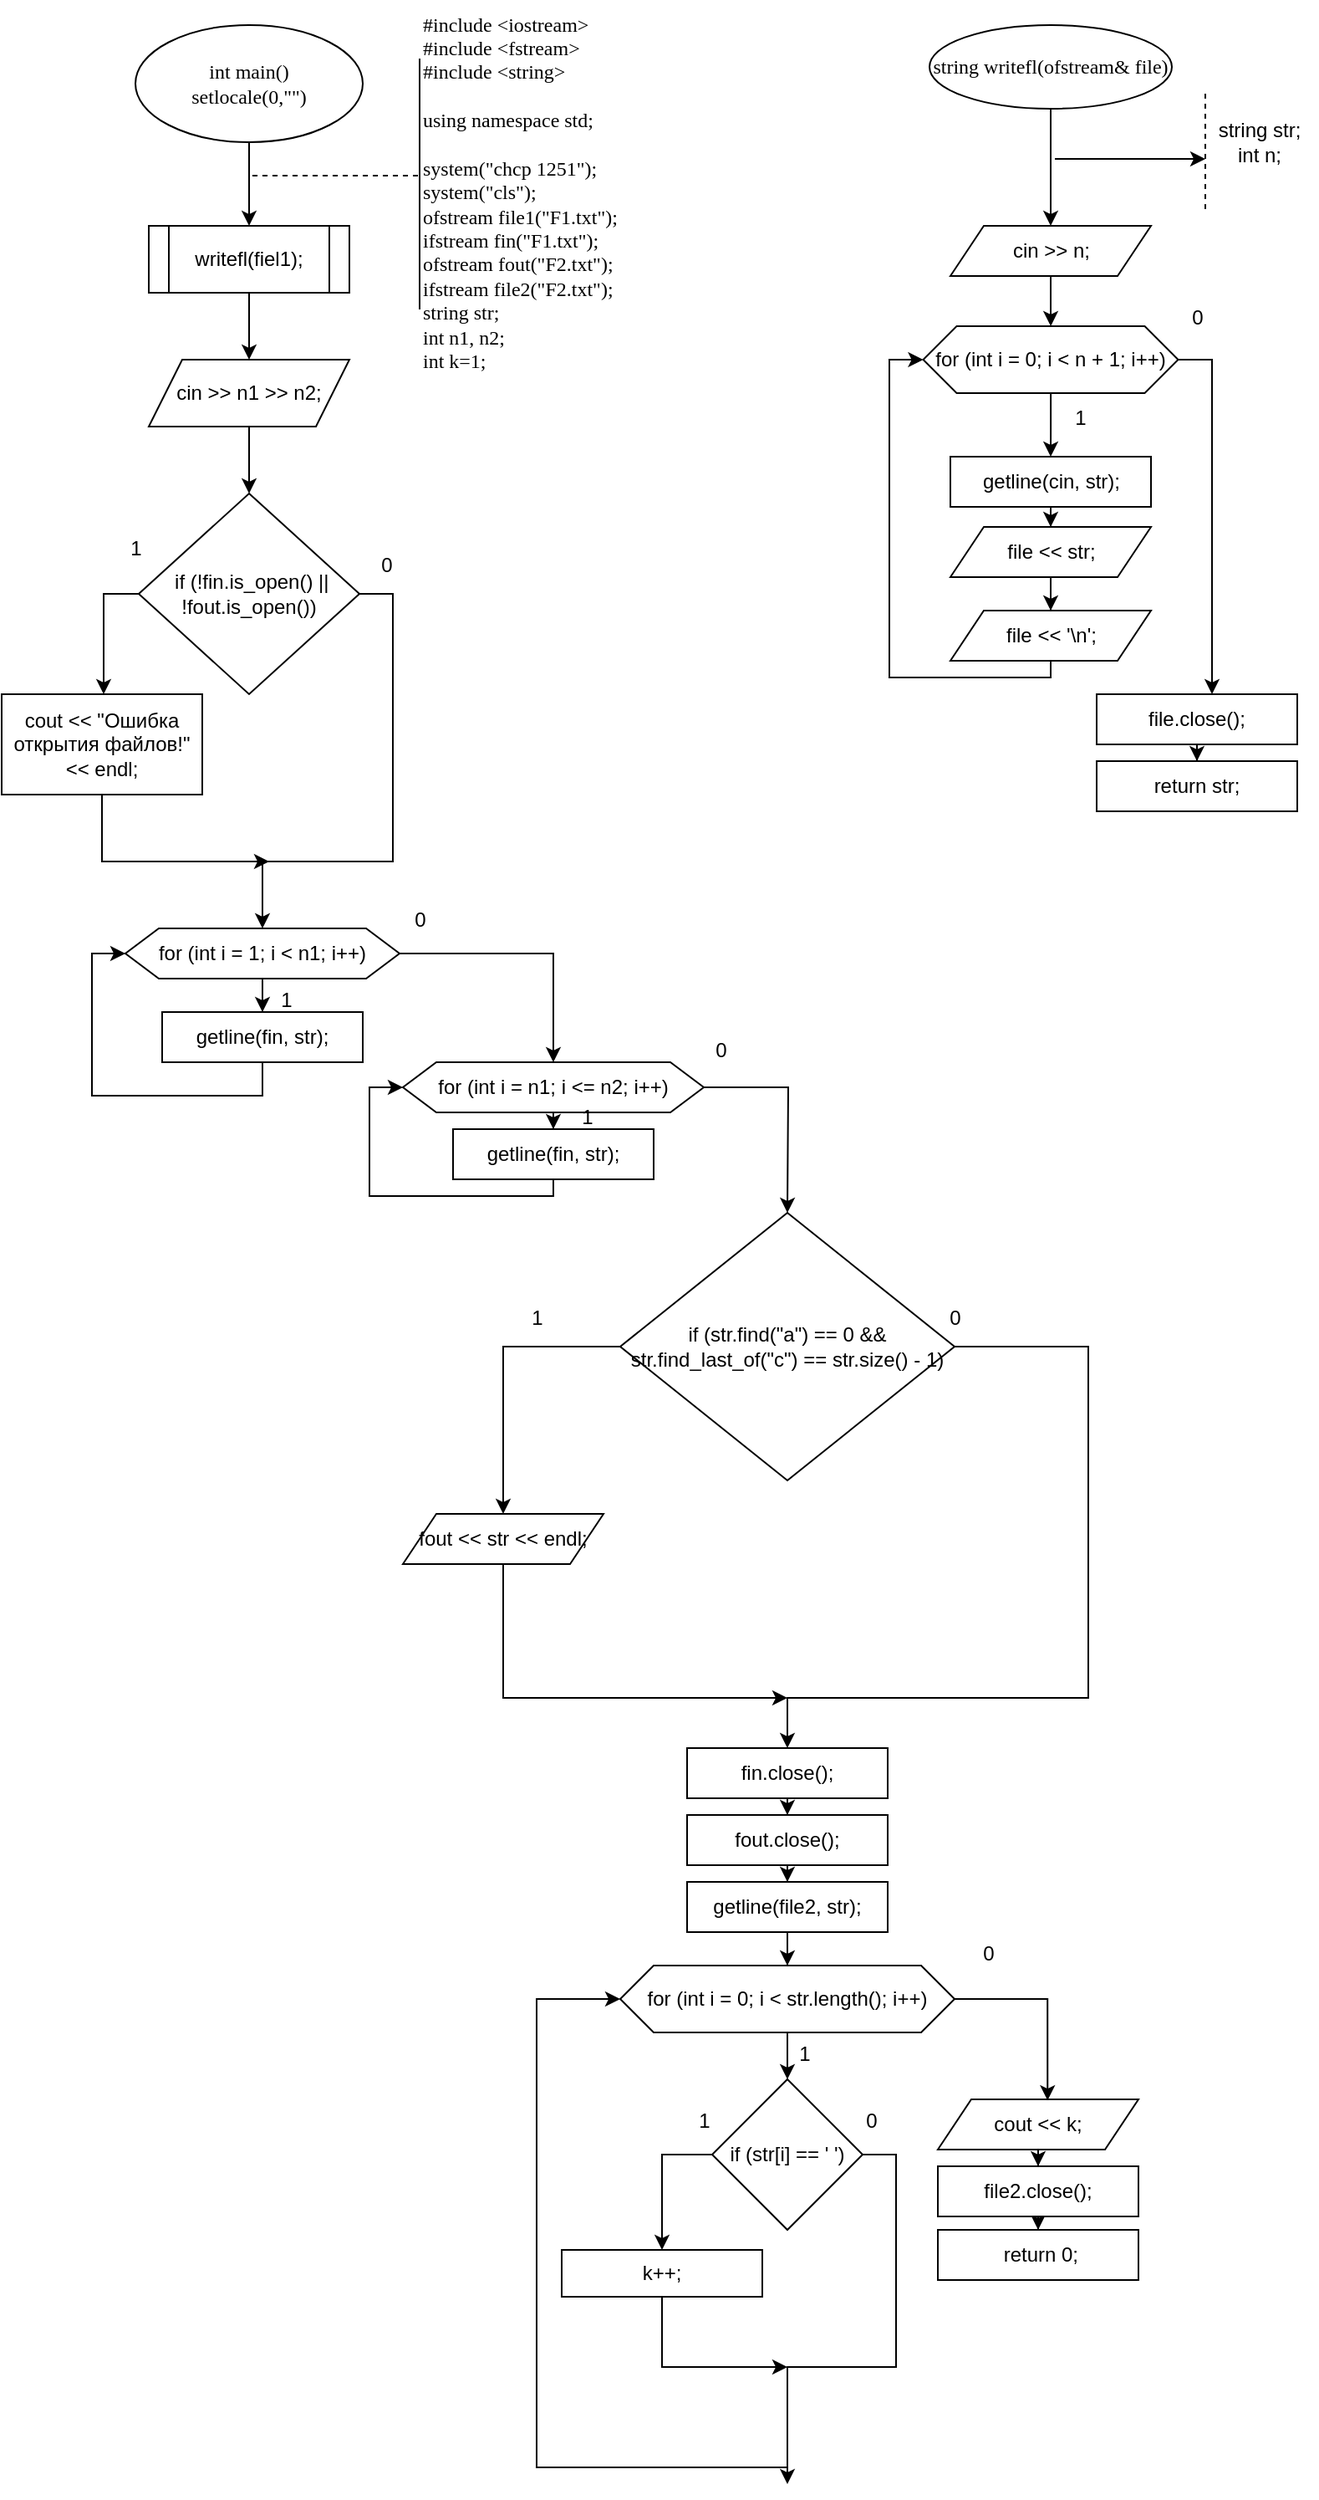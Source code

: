 <mxfile version="23.0.2" type="device">
  <diagram id="C5RBs43oDa-KdzZeNtuy" name="Page-1">
    <mxGraphModel dx="521" dy="621" grid="1" gridSize="10" guides="1" tooltips="1" connect="1" arrows="1" fold="1" page="1" pageScale="1" pageWidth="827" pageHeight="1169" math="0" shadow="0">
      <root>
        <mxCell id="WIyWlLk6GJQsqaUBKTNV-0" />
        <mxCell id="WIyWlLk6GJQsqaUBKTNV-1" parent="WIyWlLk6GJQsqaUBKTNV-0" />
        <mxCell id="EarlmireSWLEe-aQD3sQ-0" value="&lt;font face=&quot;Times New Roman&quot;&gt;int main()&lt;br&gt;setlocale(0,&quot;&quot;)&lt;br&gt;&lt;/font&gt;" style="ellipse;whiteSpace=wrap;html=1;" vertex="1" parent="WIyWlLk6GJQsqaUBKTNV-1">
          <mxGeometry x="120" y="20" width="136" height="70" as="geometry" />
        </mxCell>
        <mxCell id="EarlmireSWLEe-aQD3sQ-1" value="" style="endArrow=none;dashed=1;html=1;rounded=0;" edge="1" parent="WIyWlLk6GJQsqaUBKTNV-1">
          <mxGeometry width="50" height="50" relative="1" as="geometry">
            <mxPoint x="190" y="110" as="sourcePoint" />
            <mxPoint x="290" y="110" as="targetPoint" />
          </mxGeometry>
        </mxCell>
        <mxCell id="EarlmireSWLEe-aQD3sQ-2" value="&lt;font face=&quot;Times New Roman&quot;&gt;&lt;div&gt;#include &amp;lt;iostream&amp;gt;&lt;/div&gt;&lt;div&gt;#include &amp;lt;fstream&amp;gt;&lt;/div&gt;&lt;div&gt;#include &amp;lt;string&amp;gt;&lt;/div&gt;&lt;div&gt;&lt;br&gt;&lt;/div&gt;&lt;div&gt;using namespace std;&lt;/div&gt;&lt;div&gt;&lt;br&gt;&lt;/div&gt;&lt;div&gt;&lt;div&gt;system(&quot;chcp 1251&quot;);&lt;/div&gt;&lt;div&gt;system(&quot;cls&quot;);&lt;/div&gt;&lt;div&gt;ofstream file1(&quot;F1.txt&quot;);&lt;/div&gt;&lt;div&gt;ifstream fin(&quot;F1.txt&quot;);&lt;/div&gt;&lt;div&gt;ofstream fout(&quot;F2.txt&quot;);&lt;/div&gt;&lt;div&gt;ifstream file2(&quot;F2.txt&quot;);&lt;br&gt;&lt;/div&gt;&lt;div&gt;string str;&lt;/div&gt;&lt;div&gt;int n1, n2;&lt;/div&gt;&lt;div&gt;int k=1;&lt;/div&gt;&lt;/div&gt;&lt;/font&gt;" style="text;html=1;align=left;verticalAlign=middle;resizable=0;points=[];autosize=1;strokeColor=none;fillColor=none;" vertex="1" parent="WIyWlLk6GJQsqaUBKTNV-1">
          <mxGeometry x="290" y="5" width="140" height="230" as="geometry" />
        </mxCell>
        <mxCell id="EarlmireSWLEe-aQD3sQ-3" value="" style="edgeStyle=orthogonalEdgeStyle;rounded=0;orthogonalLoop=1;jettySize=auto;html=1;" edge="1" parent="WIyWlLk6GJQsqaUBKTNV-1" source="EarlmireSWLEe-aQD3sQ-0" target="EarlmireSWLEe-aQD3sQ-6">
          <mxGeometry relative="1" as="geometry">
            <mxPoint x="188" y="150" as="targetPoint" />
            <mxPoint x="188" y="90" as="sourcePoint" />
          </mxGeometry>
        </mxCell>
        <mxCell id="EarlmireSWLEe-aQD3sQ-5" value="" style="endArrow=none;html=1;rounded=0;" edge="1" parent="WIyWlLk6GJQsqaUBKTNV-1">
          <mxGeometry width="50" height="50" relative="1" as="geometry">
            <mxPoint x="290" y="40" as="sourcePoint" />
            <mxPoint x="290" y="190" as="targetPoint" />
          </mxGeometry>
        </mxCell>
        <mxCell id="EarlmireSWLEe-aQD3sQ-7" style="edgeStyle=orthogonalEdgeStyle;rounded=0;orthogonalLoop=1;jettySize=auto;html=1;" edge="1" parent="WIyWlLk6GJQsqaUBKTNV-1" source="EarlmireSWLEe-aQD3sQ-6" target="EarlmireSWLEe-aQD3sQ-8">
          <mxGeometry relative="1" as="geometry">
            <mxPoint x="188" y="210" as="targetPoint" />
          </mxGeometry>
        </mxCell>
        <mxCell id="EarlmireSWLEe-aQD3sQ-6" value="writefl(fiel1);" style="shape=process;whiteSpace=wrap;html=1;backgroundOutline=1;" vertex="1" parent="WIyWlLk6GJQsqaUBKTNV-1">
          <mxGeometry x="128" y="140" width="120" height="40" as="geometry" />
        </mxCell>
        <mxCell id="EarlmireSWLEe-aQD3sQ-9" style="edgeStyle=orthogonalEdgeStyle;rounded=0;orthogonalLoop=1;jettySize=auto;html=1;" edge="1" parent="WIyWlLk6GJQsqaUBKTNV-1" source="EarlmireSWLEe-aQD3sQ-8" target="EarlmireSWLEe-aQD3sQ-10">
          <mxGeometry relative="1" as="geometry">
            <mxPoint x="188" y="300" as="targetPoint" />
          </mxGeometry>
        </mxCell>
        <mxCell id="EarlmireSWLEe-aQD3sQ-8" value="cin &amp;gt;&amp;gt; n1 &amp;gt;&amp;gt; n2;" style="shape=parallelogram;perimeter=parallelogramPerimeter;whiteSpace=wrap;html=1;fixedSize=1;" vertex="1" parent="WIyWlLk6GJQsqaUBKTNV-1">
          <mxGeometry x="128" y="220" width="120" height="40" as="geometry" />
        </mxCell>
        <mxCell id="EarlmireSWLEe-aQD3sQ-11" style="edgeStyle=orthogonalEdgeStyle;rounded=0;orthogonalLoop=1;jettySize=auto;html=1;" edge="1" parent="WIyWlLk6GJQsqaUBKTNV-1" source="EarlmireSWLEe-aQD3sQ-10" target="EarlmireSWLEe-aQD3sQ-15">
          <mxGeometry relative="1" as="geometry">
            <mxPoint x="100" y="450" as="targetPoint" />
            <Array as="points">
              <mxPoint x="101" y="360" />
            </Array>
          </mxGeometry>
        </mxCell>
        <mxCell id="EarlmireSWLEe-aQD3sQ-12" style="edgeStyle=orthogonalEdgeStyle;rounded=0;orthogonalLoop=1;jettySize=auto;html=1;exitX=1;exitY=0.5;exitDx=0;exitDy=0;" edge="1" parent="WIyWlLk6GJQsqaUBKTNV-1" source="EarlmireSWLEe-aQD3sQ-10" target="EarlmireSWLEe-aQD3sQ-18">
          <mxGeometry relative="1" as="geometry">
            <mxPoint x="200" y="540" as="targetPoint" />
            <Array as="points">
              <mxPoint x="274" y="360" />
              <mxPoint x="274" y="520" />
            </Array>
          </mxGeometry>
        </mxCell>
        <mxCell id="EarlmireSWLEe-aQD3sQ-10" value="&amp;nbsp;if (!fin.is_open() || !fout.is_open())" style="rhombus;whiteSpace=wrap;html=1;" vertex="1" parent="WIyWlLk6GJQsqaUBKTNV-1">
          <mxGeometry x="122" y="300" width="132" height="120" as="geometry" />
        </mxCell>
        <mxCell id="EarlmireSWLEe-aQD3sQ-13" value="1" style="text;html=1;align=center;verticalAlign=middle;resizable=0;points=[];autosize=1;strokeColor=none;fillColor=none;" vertex="1" parent="WIyWlLk6GJQsqaUBKTNV-1">
          <mxGeometry x="105" y="318" width="30" height="30" as="geometry" />
        </mxCell>
        <mxCell id="EarlmireSWLEe-aQD3sQ-14" value="0" style="text;html=1;align=center;verticalAlign=middle;resizable=0;points=[];autosize=1;strokeColor=none;fillColor=none;" vertex="1" parent="WIyWlLk6GJQsqaUBKTNV-1">
          <mxGeometry x="255" y="328" width="30" height="30" as="geometry" />
        </mxCell>
        <mxCell id="EarlmireSWLEe-aQD3sQ-16" style="edgeStyle=orthogonalEdgeStyle;rounded=0;orthogonalLoop=1;jettySize=auto;html=1;exitX=0.5;exitY=1;exitDx=0;exitDy=0;" edge="1" parent="WIyWlLk6GJQsqaUBKTNV-1" source="EarlmireSWLEe-aQD3sQ-15">
          <mxGeometry relative="1" as="geometry">
            <mxPoint x="200" y="520" as="targetPoint" />
            <Array as="points">
              <mxPoint x="100" y="520" />
              <mxPoint x="191" y="520" />
            </Array>
          </mxGeometry>
        </mxCell>
        <mxCell id="EarlmireSWLEe-aQD3sQ-15" value="cout &lt;&lt; &quot;Ошибка открытия файлов!&quot; &lt;&lt; endl;" style="rounded=0;whiteSpace=wrap;html=1;" vertex="1" parent="WIyWlLk6GJQsqaUBKTNV-1">
          <mxGeometry x="40" y="420" width="120" height="60" as="geometry" />
        </mxCell>
        <mxCell id="EarlmireSWLEe-aQD3sQ-19" style="edgeStyle=orthogonalEdgeStyle;rounded=0;orthogonalLoop=1;jettySize=auto;html=1;" edge="1" parent="WIyWlLk6GJQsqaUBKTNV-1" source="EarlmireSWLEe-aQD3sQ-18" target="EarlmireSWLEe-aQD3sQ-20">
          <mxGeometry relative="1" as="geometry">
            <mxPoint x="196" y="630" as="targetPoint" />
          </mxGeometry>
        </mxCell>
        <mxCell id="EarlmireSWLEe-aQD3sQ-24" style="edgeStyle=orthogonalEdgeStyle;rounded=0;orthogonalLoop=1;jettySize=auto;html=1;" edge="1" parent="WIyWlLk6GJQsqaUBKTNV-1" source="EarlmireSWLEe-aQD3sQ-18" target="EarlmireSWLEe-aQD3sQ-25">
          <mxGeometry relative="1" as="geometry">
            <mxPoint x="320" y="660" as="targetPoint" />
          </mxGeometry>
        </mxCell>
        <mxCell id="EarlmireSWLEe-aQD3sQ-18" value="for (int i = 1; i &amp;lt; n1; i++)" style="shape=hexagon;perimeter=hexagonPerimeter2;whiteSpace=wrap;html=1;fixedSize=1;" vertex="1" parent="WIyWlLk6GJQsqaUBKTNV-1">
          <mxGeometry x="114" y="560" width="164" height="30" as="geometry" />
        </mxCell>
        <mxCell id="EarlmireSWLEe-aQD3sQ-21" style="edgeStyle=orthogonalEdgeStyle;rounded=0;orthogonalLoop=1;jettySize=auto;html=1;exitX=0.5;exitY=1;exitDx=0;exitDy=0;entryX=0;entryY=0.5;entryDx=0;entryDy=0;" edge="1" parent="WIyWlLk6GJQsqaUBKTNV-1" source="EarlmireSWLEe-aQD3sQ-20" target="EarlmireSWLEe-aQD3sQ-18">
          <mxGeometry relative="1" as="geometry">
            <mxPoint x="110" y="570" as="targetPoint" />
          </mxGeometry>
        </mxCell>
        <mxCell id="EarlmireSWLEe-aQD3sQ-20" value="getline(fin, str);" style="rounded=0;whiteSpace=wrap;html=1;" vertex="1" parent="WIyWlLk6GJQsqaUBKTNV-1">
          <mxGeometry x="136" y="610" width="120" height="30" as="geometry" />
        </mxCell>
        <mxCell id="EarlmireSWLEe-aQD3sQ-22" value="1" style="text;html=1;align=center;verticalAlign=middle;resizable=0;points=[];autosize=1;strokeColor=none;fillColor=none;" vertex="1" parent="WIyWlLk6GJQsqaUBKTNV-1">
          <mxGeometry x="195" y="588" width="30" height="30" as="geometry" />
        </mxCell>
        <mxCell id="EarlmireSWLEe-aQD3sQ-23" value="0" style="text;html=1;align=center;verticalAlign=middle;resizable=0;points=[];autosize=1;strokeColor=none;fillColor=none;" vertex="1" parent="WIyWlLk6GJQsqaUBKTNV-1">
          <mxGeometry x="275" y="540" width="30" height="30" as="geometry" />
        </mxCell>
        <mxCell id="EarlmireSWLEe-aQD3sQ-26" style="edgeStyle=orthogonalEdgeStyle;rounded=0;orthogonalLoop=1;jettySize=auto;html=1;" edge="1" parent="WIyWlLk6GJQsqaUBKTNV-1" source="EarlmireSWLEe-aQD3sQ-25" target="EarlmireSWLEe-aQD3sQ-27">
          <mxGeometry relative="1" as="geometry">
            <mxPoint x="370" y="710" as="targetPoint" />
          </mxGeometry>
        </mxCell>
        <mxCell id="EarlmireSWLEe-aQD3sQ-46" style="edgeStyle=orthogonalEdgeStyle;rounded=0;orthogonalLoop=1;jettySize=auto;html=1;" edge="1" parent="WIyWlLk6GJQsqaUBKTNV-1" source="EarlmireSWLEe-aQD3sQ-25">
          <mxGeometry relative="1" as="geometry">
            <mxPoint x="510" y="730" as="targetPoint" />
          </mxGeometry>
        </mxCell>
        <mxCell id="EarlmireSWLEe-aQD3sQ-25" value="for (int i = n1; i &lt;= n2; i++)" style="shape=hexagon;perimeter=hexagonPerimeter2;whiteSpace=wrap;html=1;fixedSize=1;" vertex="1" parent="WIyWlLk6GJQsqaUBKTNV-1">
          <mxGeometry x="280" y="640" width="180" height="30" as="geometry" />
        </mxCell>
        <mxCell id="EarlmireSWLEe-aQD3sQ-28" style="edgeStyle=orthogonalEdgeStyle;rounded=0;orthogonalLoop=1;jettySize=auto;html=1;entryX=0;entryY=0.5;entryDx=0;entryDy=0;" edge="1" parent="WIyWlLk6GJQsqaUBKTNV-1" source="EarlmireSWLEe-aQD3sQ-27" target="EarlmireSWLEe-aQD3sQ-25">
          <mxGeometry relative="1" as="geometry">
            <mxPoint x="370" y="740" as="targetPoint" />
            <Array as="points">
              <mxPoint x="370" y="720" />
              <mxPoint x="260" y="720" />
              <mxPoint x="260" y="655" />
            </Array>
          </mxGeometry>
        </mxCell>
        <mxCell id="EarlmireSWLEe-aQD3sQ-27" value="getline(fin, str);" style="rounded=0;whiteSpace=wrap;html=1;" vertex="1" parent="WIyWlLk6GJQsqaUBKTNV-1">
          <mxGeometry x="310" y="680" width="120" height="30" as="geometry" />
        </mxCell>
        <mxCell id="EarlmireSWLEe-aQD3sQ-30" style="edgeStyle=orthogonalEdgeStyle;rounded=0;orthogonalLoop=1;jettySize=auto;html=1;" edge="1" parent="WIyWlLk6GJQsqaUBKTNV-1" source="EarlmireSWLEe-aQD3sQ-29" target="EarlmireSWLEe-aQD3sQ-32">
          <mxGeometry relative="1" as="geometry">
            <mxPoint x="340" y="940" as="targetPoint" />
          </mxGeometry>
        </mxCell>
        <mxCell id="EarlmireSWLEe-aQD3sQ-31" style="edgeStyle=orthogonalEdgeStyle;rounded=0;orthogonalLoop=1;jettySize=auto;html=1;exitX=1;exitY=0.5;exitDx=0;exitDy=0;" edge="1" parent="WIyWlLk6GJQsqaUBKTNV-1" source="EarlmireSWLEe-aQD3sQ-29" target="EarlmireSWLEe-aQD3sQ-36">
          <mxGeometry relative="1" as="geometry">
            <mxPoint x="510" y="1050" as="targetPoint" />
            <Array as="points">
              <mxPoint x="690" y="810" />
              <mxPoint x="690" y="1020" />
            </Array>
          </mxGeometry>
        </mxCell>
        <mxCell id="EarlmireSWLEe-aQD3sQ-29" value="if (str.find(&quot;а&quot;) == 0 &amp;&amp; str.find_last_of(&quot;с&quot;) == str.size() - 1)" style="rhombus;whiteSpace=wrap;html=1;" vertex="1" parent="WIyWlLk6GJQsqaUBKTNV-1">
          <mxGeometry x="410" y="730" width="200" height="160" as="geometry" />
        </mxCell>
        <mxCell id="EarlmireSWLEe-aQD3sQ-33" style="edgeStyle=orthogonalEdgeStyle;rounded=0;orthogonalLoop=1;jettySize=auto;html=1;exitX=0.5;exitY=1;exitDx=0;exitDy=0;" edge="1" parent="WIyWlLk6GJQsqaUBKTNV-1" source="EarlmireSWLEe-aQD3sQ-32">
          <mxGeometry relative="1" as="geometry">
            <mxPoint x="510" y="1020" as="targetPoint" />
            <Array as="points">
              <mxPoint x="340" y="1020" />
            </Array>
          </mxGeometry>
        </mxCell>
        <mxCell id="EarlmireSWLEe-aQD3sQ-32" value="fout &lt;&lt; str &lt;&lt; endl;" style="shape=parallelogram;perimeter=parallelogramPerimeter;whiteSpace=wrap;html=1;fixedSize=1;" vertex="1" parent="WIyWlLk6GJQsqaUBKTNV-1">
          <mxGeometry x="280" y="910" width="120" height="30" as="geometry" />
        </mxCell>
        <mxCell id="EarlmireSWLEe-aQD3sQ-34" value="1" style="text;html=1;align=center;verticalAlign=middle;resizable=0;points=[];autosize=1;strokeColor=none;fillColor=none;" vertex="1" parent="WIyWlLk6GJQsqaUBKTNV-1">
          <mxGeometry x="345" y="778" width="30" height="30" as="geometry" />
        </mxCell>
        <mxCell id="EarlmireSWLEe-aQD3sQ-35" value="0" style="text;html=1;align=center;verticalAlign=middle;resizable=0;points=[];autosize=1;strokeColor=none;fillColor=none;" vertex="1" parent="WIyWlLk6GJQsqaUBKTNV-1">
          <mxGeometry x="595" y="778" width="30" height="30" as="geometry" />
        </mxCell>
        <mxCell id="EarlmireSWLEe-aQD3sQ-37" style="edgeStyle=orthogonalEdgeStyle;rounded=0;orthogonalLoop=1;jettySize=auto;html=1;" edge="1" parent="WIyWlLk6GJQsqaUBKTNV-1" source="EarlmireSWLEe-aQD3sQ-36" target="EarlmireSWLEe-aQD3sQ-38">
          <mxGeometry relative="1" as="geometry">
            <mxPoint x="510" y="1120" as="targetPoint" />
          </mxGeometry>
        </mxCell>
        <mxCell id="EarlmireSWLEe-aQD3sQ-36" value="fin.close();" style="rounded=0;whiteSpace=wrap;html=1;" vertex="1" parent="WIyWlLk6GJQsqaUBKTNV-1">
          <mxGeometry x="450" y="1050" width="120" height="30" as="geometry" />
        </mxCell>
        <mxCell id="EarlmireSWLEe-aQD3sQ-39" style="edgeStyle=orthogonalEdgeStyle;rounded=0;orthogonalLoop=1;jettySize=auto;html=1;" edge="1" parent="WIyWlLk6GJQsqaUBKTNV-1" source="EarlmireSWLEe-aQD3sQ-38" target="EarlmireSWLEe-aQD3sQ-40">
          <mxGeometry relative="1" as="geometry">
            <mxPoint x="510" y="1160" as="targetPoint" />
          </mxGeometry>
        </mxCell>
        <mxCell id="EarlmireSWLEe-aQD3sQ-38" value="fout.close();" style="rounded=0;whiteSpace=wrap;html=1;" vertex="1" parent="WIyWlLk6GJQsqaUBKTNV-1">
          <mxGeometry x="450" y="1090" width="120" height="30" as="geometry" />
        </mxCell>
        <mxCell id="EarlmireSWLEe-aQD3sQ-41" style="edgeStyle=orthogonalEdgeStyle;rounded=0;orthogonalLoop=1;jettySize=auto;html=1;" edge="1" parent="WIyWlLk6GJQsqaUBKTNV-1" source="EarlmireSWLEe-aQD3sQ-40" target="EarlmireSWLEe-aQD3sQ-42">
          <mxGeometry relative="1" as="geometry">
            <mxPoint x="510" y="1200" as="targetPoint" />
          </mxGeometry>
        </mxCell>
        <mxCell id="EarlmireSWLEe-aQD3sQ-40" value="getline(file2, str);" style="rounded=0;whiteSpace=wrap;html=1;" vertex="1" parent="WIyWlLk6GJQsqaUBKTNV-1">
          <mxGeometry x="450" y="1130" width="120" height="30" as="geometry" />
        </mxCell>
        <mxCell id="EarlmireSWLEe-aQD3sQ-43" style="edgeStyle=orthogonalEdgeStyle;rounded=0;orthogonalLoop=1;jettySize=auto;html=1;" edge="1" parent="WIyWlLk6GJQsqaUBKTNV-1" source="EarlmireSWLEe-aQD3sQ-42" target="EarlmireSWLEe-aQD3sQ-48">
          <mxGeometry relative="1" as="geometry">
            <mxPoint x="510" y="1260" as="targetPoint" />
          </mxGeometry>
        </mxCell>
        <mxCell id="EarlmireSWLEe-aQD3sQ-56" style="edgeStyle=orthogonalEdgeStyle;rounded=0;orthogonalLoop=1;jettySize=auto;html=1;entryX=0.547;entryY=0.02;entryDx=0;entryDy=0;entryPerimeter=0;" edge="1" parent="WIyWlLk6GJQsqaUBKTNV-1" target="EarlmireSWLEe-aQD3sQ-58">
          <mxGeometry relative="1" as="geometry">
            <mxPoint x="760" y="1240" as="targetPoint" />
            <mxPoint x="610" y="1200" as="sourcePoint" />
            <Array as="points">
              <mxPoint x="666" y="1200" />
            </Array>
          </mxGeometry>
        </mxCell>
        <mxCell id="EarlmireSWLEe-aQD3sQ-42" value="for (int i = 0; i &lt; str.length(); i++)" style="shape=hexagon;perimeter=hexagonPerimeter2;whiteSpace=wrap;html=1;fixedSize=1;" vertex="1" parent="WIyWlLk6GJQsqaUBKTNV-1">
          <mxGeometry x="410" y="1180" width="200" height="40" as="geometry" />
        </mxCell>
        <mxCell id="EarlmireSWLEe-aQD3sQ-44" value="1" style="text;html=1;align=center;verticalAlign=middle;resizable=0;points=[];autosize=1;strokeColor=none;fillColor=none;" vertex="1" parent="WIyWlLk6GJQsqaUBKTNV-1">
          <mxGeometry x="505" y="1218" width="30" height="30" as="geometry" />
        </mxCell>
        <mxCell id="EarlmireSWLEe-aQD3sQ-45" value="1" style="text;html=1;align=center;verticalAlign=middle;resizable=0;points=[];autosize=1;strokeColor=none;fillColor=none;" vertex="1" parent="WIyWlLk6GJQsqaUBKTNV-1">
          <mxGeometry x="375" y="658" width="30" height="30" as="geometry" />
        </mxCell>
        <mxCell id="EarlmireSWLEe-aQD3sQ-47" value="0" style="text;html=1;align=center;verticalAlign=middle;resizable=0;points=[];autosize=1;strokeColor=none;fillColor=none;" vertex="1" parent="WIyWlLk6GJQsqaUBKTNV-1">
          <mxGeometry x="455" y="618" width="30" height="30" as="geometry" />
        </mxCell>
        <mxCell id="EarlmireSWLEe-aQD3sQ-49" style="edgeStyle=orthogonalEdgeStyle;rounded=0;orthogonalLoop=1;jettySize=auto;html=1;exitX=0;exitY=0.5;exitDx=0;exitDy=0;" edge="1" parent="WIyWlLk6GJQsqaUBKTNV-1" source="EarlmireSWLEe-aQD3sQ-48" target="EarlmireSWLEe-aQD3sQ-51">
          <mxGeometry relative="1" as="geometry">
            <mxPoint x="440" y="1350" as="targetPoint" />
          </mxGeometry>
        </mxCell>
        <mxCell id="EarlmireSWLEe-aQD3sQ-50" style="edgeStyle=orthogonalEdgeStyle;rounded=0;orthogonalLoop=1;jettySize=auto;html=1;exitX=1;exitY=0.5;exitDx=0;exitDy=0;" edge="1" parent="WIyWlLk6GJQsqaUBKTNV-1" source="EarlmireSWLEe-aQD3sQ-48">
          <mxGeometry relative="1" as="geometry">
            <mxPoint x="510" y="1490" as="targetPoint" />
            <Array as="points">
              <mxPoint x="575" y="1293" />
              <mxPoint x="575" y="1420" />
            </Array>
          </mxGeometry>
        </mxCell>
        <mxCell id="EarlmireSWLEe-aQD3sQ-48" value="if (str[i] == &#39; &#39;)" style="rhombus;whiteSpace=wrap;html=1;" vertex="1" parent="WIyWlLk6GJQsqaUBKTNV-1">
          <mxGeometry x="465" y="1248" width="90" height="90" as="geometry" />
        </mxCell>
        <mxCell id="EarlmireSWLEe-aQD3sQ-54" style="edgeStyle=orthogonalEdgeStyle;rounded=0;orthogonalLoop=1;jettySize=auto;html=1;exitX=0.5;exitY=1;exitDx=0;exitDy=0;" edge="1" parent="WIyWlLk6GJQsqaUBKTNV-1" source="EarlmireSWLEe-aQD3sQ-51">
          <mxGeometry relative="1" as="geometry">
            <mxPoint x="510" y="1420" as="targetPoint" />
            <Array as="points">
              <mxPoint x="435" y="1420" />
            </Array>
          </mxGeometry>
        </mxCell>
        <mxCell id="EarlmireSWLEe-aQD3sQ-51" value="k++;" style="rounded=0;whiteSpace=wrap;html=1;" vertex="1" parent="WIyWlLk6GJQsqaUBKTNV-1">
          <mxGeometry x="375" y="1350" width="120" height="28" as="geometry" />
        </mxCell>
        <mxCell id="EarlmireSWLEe-aQD3sQ-52" value="1" style="text;html=1;align=center;verticalAlign=middle;resizable=0;points=[];autosize=1;strokeColor=none;fillColor=none;" vertex="1" parent="WIyWlLk6GJQsqaUBKTNV-1">
          <mxGeometry x="445" y="1258" width="30" height="30" as="geometry" />
        </mxCell>
        <mxCell id="EarlmireSWLEe-aQD3sQ-53" value="0" style="text;html=1;align=center;verticalAlign=middle;resizable=0;points=[];autosize=1;strokeColor=none;fillColor=none;" vertex="1" parent="WIyWlLk6GJQsqaUBKTNV-1">
          <mxGeometry x="545" y="1258" width="30" height="30" as="geometry" />
        </mxCell>
        <mxCell id="EarlmireSWLEe-aQD3sQ-55" value="" style="endArrow=classic;html=1;rounded=0;entryX=0;entryY=0.5;entryDx=0;entryDy=0;" edge="1" parent="WIyWlLk6GJQsqaUBKTNV-1" target="EarlmireSWLEe-aQD3sQ-42">
          <mxGeometry width="50" height="50" relative="1" as="geometry">
            <mxPoint x="510" y="1480" as="sourcePoint" />
            <mxPoint x="340" y="1480" as="targetPoint" />
            <Array as="points">
              <mxPoint x="360" y="1480" />
              <mxPoint x="360" y="1350" />
              <mxPoint x="360" y="1200" />
            </Array>
          </mxGeometry>
        </mxCell>
        <mxCell id="EarlmireSWLEe-aQD3sQ-57" value="0" style="text;html=1;align=center;verticalAlign=middle;resizable=0;points=[];autosize=1;strokeColor=none;fillColor=none;" vertex="1" parent="WIyWlLk6GJQsqaUBKTNV-1">
          <mxGeometry x="615" y="1158" width="30" height="30" as="geometry" />
        </mxCell>
        <mxCell id="EarlmireSWLEe-aQD3sQ-59" style="edgeStyle=orthogonalEdgeStyle;rounded=0;orthogonalLoop=1;jettySize=auto;html=1;" edge="1" parent="WIyWlLk6GJQsqaUBKTNV-1" source="EarlmireSWLEe-aQD3sQ-58" target="EarlmireSWLEe-aQD3sQ-60">
          <mxGeometry relative="1" as="geometry">
            <mxPoint x="660" y="1330" as="targetPoint" />
          </mxGeometry>
        </mxCell>
        <mxCell id="EarlmireSWLEe-aQD3sQ-58" value="cout &amp;lt;&amp;lt; k;" style="shape=parallelogram;perimeter=parallelogramPerimeter;whiteSpace=wrap;html=1;fixedSize=1;" vertex="1" parent="WIyWlLk6GJQsqaUBKTNV-1">
          <mxGeometry x="600" y="1260" width="120" height="30" as="geometry" />
        </mxCell>
        <mxCell id="EarlmireSWLEe-aQD3sQ-62" style="edgeStyle=orthogonalEdgeStyle;rounded=0;orthogonalLoop=1;jettySize=auto;html=1;" edge="1" parent="WIyWlLk6GJQsqaUBKTNV-1" source="EarlmireSWLEe-aQD3sQ-60" target="EarlmireSWLEe-aQD3sQ-63">
          <mxGeometry relative="1" as="geometry">
            <mxPoint x="660" y="1380" as="targetPoint" />
          </mxGeometry>
        </mxCell>
        <mxCell id="EarlmireSWLEe-aQD3sQ-60" value="file2.close();" style="rounded=0;whiteSpace=wrap;html=1;" vertex="1" parent="WIyWlLk6GJQsqaUBKTNV-1">
          <mxGeometry x="600" y="1300" width="120" height="30" as="geometry" />
        </mxCell>
        <mxCell id="EarlmireSWLEe-aQD3sQ-63" value="&amp;nbsp;return 0;" style="rounded=0;whiteSpace=wrap;html=1;" vertex="1" parent="WIyWlLk6GJQsqaUBKTNV-1">
          <mxGeometry x="600" y="1338" width="120" height="30" as="geometry" />
        </mxCell>
        <mxCell id="EarlmireSWLEe-aQD3sQ-65" style="edgeStyle=orthogonalEdgeStyle;rounded=0;orthogonalLoop=1;jettySize=auto;html=1;" edge="1" parent="WIyWlLk6GJQsqaUBKTNV-1" source="EarlmireSWLEe-aQD3sQ-64" target="EarlmireSWLEe-aQD3sQ-69">
          <mxGeometry relative="1" as="geometry">
            <mxPoint x="667.5" y="140" as="targetPoint" />
          </mxGeometry>
        </mxCell>
        <mxCell id="EarlmireSWLEe-aQD3sQ-64" value="&lt;font face=&quot;Times New Roman&quot;&gt;string writefl(ofstream&amp;amp; file)&lt;br&gt;&lt;/font&gt;" style="ellipse;whiteSpace=wrap;html=1;" vertex="1" parent="WIyWlLk6GJQsqaUBKTNV-1">
          <mxGeometry x="595" y="20" width="145" height="50" as="geometry" />
        </mxCell>
        <mxCell id="EarlmireSWLEe-aQD3sQ-66" value="" style="endArrow=classic;html=1;rounded=0;" edge="1" parent="WIyWlLk6GJQsqaUBKTNV-1">
          <mxGeometry width="50" height="50" relative="1" as="geometry">
            <mxPoint x="670" y="100" as="sourcePoint" />
            <mxPoint x="760" y="100" as="targetPoint" />
          </mxGeometry>
        </mxCell>
        <mxCell id="EarlmireSWLEe-aQD3sQ-67" value="" style="endArrow=none;dashed=1;html=1;rounded=0;" edge="1" parent="WIyWlLk6GJQsqaUBKTNV-1">
          <mxGeometry width="50" height="50" relative="1" as="geometry">
            <mxPoint x="760" y="130" as="sourcePoint" />
            <mxPoint x="760" y="60" as="targetPoint" />
          </mxGeometry>
        </mxCell>
        <mxCell id="EarlmireSWLEe-aQD3sQ-68" value="string str;&lt;br&gt;&lt;span style=&quot;background-color: initial;&quot;&gt;int n;&lt;/span&gt;" style="text;html=1;align=center;verticalAlign=middle;resizable=0;points=[];autosize=1;strokeColor=none;fillColor=none;" vertex="1" parent="WIyWlLk6GJQsqaUBKTNV-1">
          <mxGeometry x="757" y="70" width="70" height="40" as="geometry" />
        </mxCell>
        <mxCell id="EarlmireSWLEe-aQD3sQ-70" style="edgeStyle=orthogonalEdgeStyle;rounded=0;orthogonalLoop=1;jettySize=auto;html=1;" edge="1" parent="WIyWlLk6GJQsqaUBKTNV-1" source="EarlmireSWLEe-aQD3sQ-69" target="EarlmireSWLEe-aQD3sQ-71">
          <mxGeometry relative="1" as="geometry">
            <mxPoint x="667.5" y="200" as="targetPoint" />
          </mxGeometry>
        </mxCell>
        <mxCell id="EarlmireSWLEe-aQD3sQ-69" value="cin &gt;&gt; n;" style="shape=parallelogram;perimeter=parallelogramPerimeter;whiteSpace=wrap;html=1;fixedSize=1;" vertex="1" parent="WIyWlLk6GJQsqaUBKTNV-1">
          <mxGeometry x="607.5" y="140" width="120" height="30" as="geometry" />
        </mxCell>
        <mxCell id="EarlmireSWLEe-aQD3sQ-72" style="edgeStyle=orthogonalEdgeStyle;rounded=0;orthogonalLoop=1;jettySize=auto;html=1;" edge="1" parent="WIyWlLk6GJQsqaUBKTNV-1" source="EarlmireSWLEe-aQD3sQ-71" target="EarlmireSWLEe-aQD3sQ-74">
          <mxGeometry relative="1" as="geometry">
            <mxPoint x="667.5" y="280" as="targetPoint" />
          </mxGeometry>
        </mxCell>
        <mxCell id="EarlmireSWLEe-aQD3sQ-81" style="edgeStyle=orthogonalEdgeStyle;rounded=0;orthogonalLoop=1;jettySize=auto;html=1;exitX=1;exitY=0.5;exitDx=0;exitDy=0;" edge="1" parent="WIyWlLk6GJQsqaUBKTNV-1" source="EarlmireSWLEe-aQD3sQ-71" target="EarlmireSWLEe-aQD3sQ-84">
          <mxGeometry relative="1" as="geometry">
            <mxPoint x="780" y="450" as="targetPoint" />
            <Array as="points">
              <mxPoint x="764" y="220" />
            </Array>
          </mxGeometry>
        </mxCell>
        <mxCell id="EarlmireSWLEe-aQD3sQ-71" value="for (int i = 0; i &lt; n + 1; i++)" style="shape=hexagon;perimeter=hexagonPerimeter2;whiteSpace=wrap;html=1;fixedSize=1;" vertex="1" parent="WIyWlLk6GJQsqaUBKTNV-1">
          <mxGeometry x="591.25" y="200" width="152.5" height="40" as="geometry" />
        </mxCell>
        <mxCell id="EarlmireSWLEe-aQD3sQ-73" value="1" style="text;html=1;align=center;verticalAlign=middle;resizable=0;points=[];autosize=1;strokeColor=none;fillColor=none;" vertex="1" parent="WIyWlLk6GJQsqaUBKTNV-1">
          <mxGeometry x="670" y="240" width="30" height="30" as="geometry" />
        </mxCell>
        <mxCell id="EarlmireSWLEe-aQD3sQ-76" style="edgeStyle=orthogonalEdgeStyle;rounded=0;orthogonalLoop=1;jettySize=auto;html=1;" edge="1" parent="WIyWlLk6GJQsqaUBKTNV-1" source="EarlmireSWLEe-aQD3sQ-74" target="EarlmireSWLEe-aQD3sQ-77">
          <mxGeometry relative="1" as="geometry">
            <mxPoint x="667.5" y="350" as="targetPoint" />
          </mxGeometry>
        </mxCell>
        <mxCell id="EarlmireSWLEe-aQD3sQ-74" value="getline(cin, str);" style="rounded=0;whiteSpace=wrap;html=1;" vertex="1" parent="WIyWlLk6GJQsqaUBKTNV-1">
          <mxGeometry x="607.5" y="278" width="120" height="30" as="geometry" />
        </mxCell>
        <mxCell id="EarlmireSWLEe-aQD3sQ-78" style="edgeStyle=orthogonalEdgeStyle;rounded=0;orthogonalLoop=1;jettySize=auto;html=1;" edge="1" parent="WIyWlLk6GJQsqaUBKTNV-1" source="EarlmireSWLEe-aQD3sQ-77" target="EarlmireSWLEe-aQD3sQ-79">
          <mxGeometry relative="1" as="geometry">
            <mxPoint x="668" y="380" as="targetPoint" />
          </mxGeometry>
        </mxCell>
        <mxCell id="EarlmireSWLEe-aQD3sQ-77" value="file &lt;&lt; str;" style="shape=parallelogram;perimeter=parallelogramPerimeter;whiteSpace=wrap;html=1;fixedSize=1;" vertex="1" parent="WIyWlLk6GJQsqaUBKTNV-1">
          <mxGeometry x="607.5" y="320" width="120" height="30" as="geometry" />
        </mxCell>
        <mxCell id="EarlmireSWLEe-aQD3sQ-80" style="edgeStyle=orthogonalEdgeStyle;rounded=0;orthogonalLoop=1;jettySize=auto;html=1;entryX=0;entryY=0.5;entryDx=0;entryDy=0;" edge="1" parent="WIyWlLk6GJQsqaUBKTNV-1" source="EarlmireSWLEe-aQD3sQ-79" target="EarlmireSWLEe-aQD3sQ-71">
          <mxGeometry relative="1" as="geometry">
            <Array as="points">
              <mxPoint x="668" y="410" />
              <mxPoint x="571" y="410" />
              <mxPoint x="571" y="220" />
            </Array>
          </mxGeometry>
        </mxCell>
        <mxCell id="EarlmireSWLEe-aQD3sQ-79" value="file &amp;lt;&amp;lt; &#39;\n&#39;;" style="shape=parallelogram;perimeter=parallelogramPerimeter;whiteSpace=wrap;html=1;fixedSize=1;" vertex="1" parent="WIyWlLk6GJQsqaUBKTNV-1">
          <mxGeometry x="607.5" y="370" width="120" height="30" as="geometry" />
        </mxCell>
        <mxCell id="EarlmireSWLEe-aQD3sQ-82" value="0" style="text;html=1;align=center;verticalAlign=middle;resizable=0;points=[];autosize=1;strokeColor=none;fillColor=none;" vertex="1" parent="WIyWlLk6GJQsqaUBKTNV-1">
          <mxGeometry x="740" y="180" width="30" height="30" as="geometry" />
        </mxCell>
        <mxCell id="EarlmireSWLEe-aQD3sQ-85" style="edgeStyle=orthogonalEdgeStyle;rounded=0;orthogonalLoop=1;jettySize=auto;html=1;" edge="1" parent="WIyWlLk6GJQsqaUBKTNV-1" source="EarlmireSWLEe-aQD3sQ-84" target="EarlmireSWLEe-aQD3sQ-86">
          <mxGeometry relative="1" as="geometry">
            <mxPoint x="755" y="490" as="targetPoint" />
          </mxGeometry>
        </mxCell>
        <mxCell id="EarlmireSWLEe-aQD3sQ-84" value="file.close();" style="rounded=0;whiteSpace=wrap;html=1;" vertex="1" parent="WIyWlLk6GJQsqaUBKTNV-1">
          <mxGeometry x="695" y="420" width="120" height="30" as="geometry" />
        </mxCell>
        <mxCell id="EarlmireSWLEe-aQD3sQ-86" value="return str;" style="rounded=0;whiteSpace=wrap;html=1;" vertex="1" parent="WIyWlLk6GJQsqaUBKTNV-1">
          <mxGeometry x="695" y="460" width="120" height="30" as="geometry" />
        </mxCell>
      </root>
    </mxGraphModel>
  </diagram>
</mxfile>
